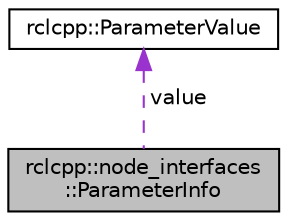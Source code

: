 digraph "rclcpp::node_interfaces::ParameterInfo"
{
  edge [fontname="Helvetica",fontsize="10",labelfontname="Helvetica",labelfontsize="10"];
  node [fontname="Helvetica",fontsize="10",shape=record];
  Node1 [label="rclcpp::node_interfaces\l::ParameterInfo",height=0.2,width=0.4,color="black", fillcolor="grey75", style="filled", fontcolor="black"];
  Node2 -> Node1 [dir="back",color="darkorchid3",fontsize="10",style="dashed",label=" value" ,fontname="Helvetica"];
  Node2 [label="rclcpp::ParameterValue",height=0.2,width=0.4,color="black", fillcolor="white", style="filled",URL="$classrclcpp_1_1ParameterValue.html",tooltip="Store the type and value of a parameter. "];
}
